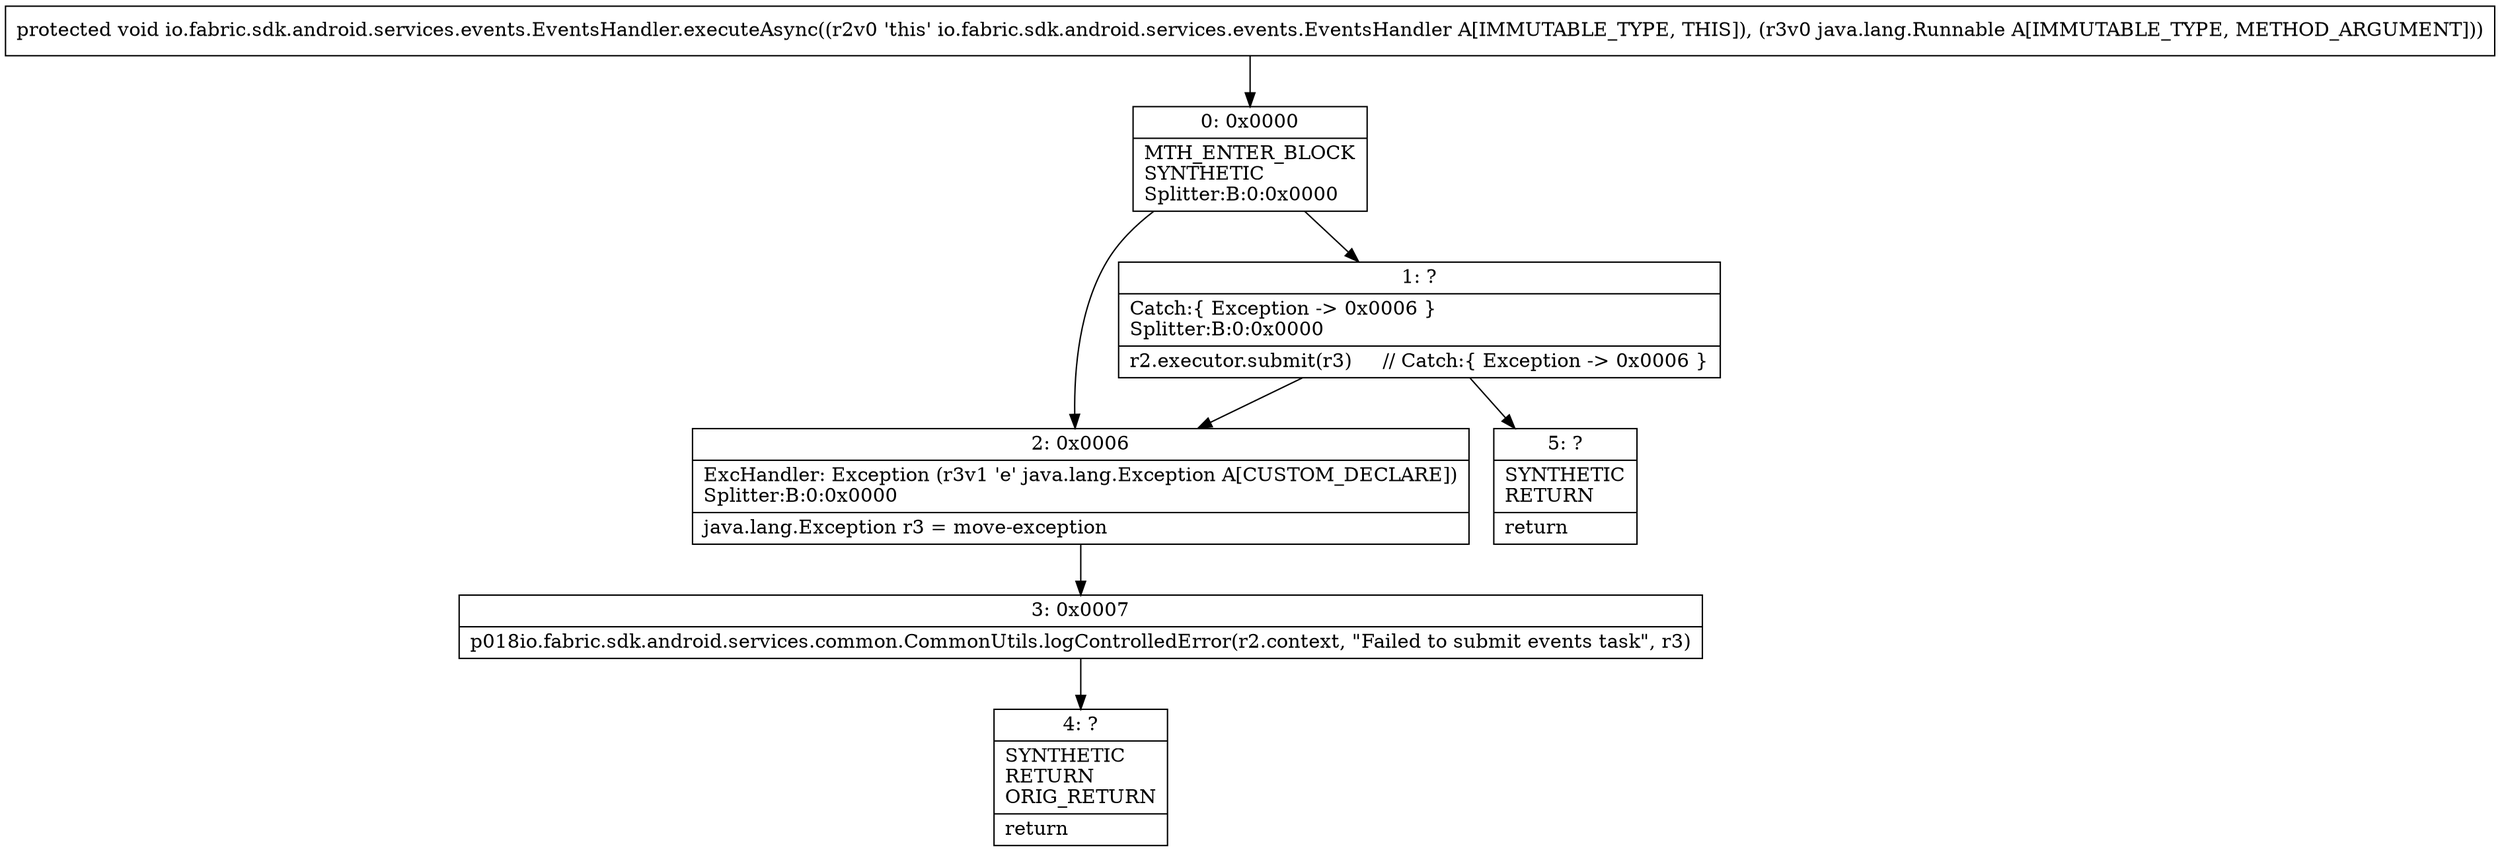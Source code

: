 digraph "CFG forio.fabric.sdk.android.services.events.EventsHandler.executeAsync(Ljava\/lang\/Runnable;)V" {
Node_0 [shape=record,label="{0\:\ 0x0000|MTH_ENTER_BLOCK\lSYNTHETIC\lSplitter:B:0:0x0000\l}"];
Node_1 [shape=record,label="{1\:\ ?|Catch:\{ Exception \-\> 0x0006 \}\lSplitter:B:0:0x0000\l|r2.executor.submit(r3)     \/\/ Catch:\{ Exception \-\> 0x0006 \}\l}"];
Node_2 [shape=record,label="{2\:\ 0x0006|ExcHandler: Exception (r3v1 'e' java.lang.Exception A[CUSTOM_DECLARE])\lSplitter:B:0:0x0000\l|java.lang.Exception r3 = move\-exception\l}"];
Node_3 [shape=record,label="{3\:\ 0x0007|p018io.fabric.sdk.android.services.common.CommonUtils.logControlledError(r2.context, \"Failed to submit events task\", r3)\l}"];
Node_4 [shape=record,label="{4\:\ ?|SYNTHETIC\lRETURN\lORIG_RETURN\l|return\l}"];
Node_5 [shape=record,label="{5\:\ ?|SYNTHETIC\lRETURN\l|return\l}"];
MethodNode[shape=record,label="{protected void io.fabric.sdk.android.services.events.EventsHandler.executeAsync((r2v0 'this' io.fabric.sdk.android.services.events.EventsHandler A[IMMUTABLE_TYPE, THIS]), (r3v0 java.lang.Runnable A[IMMUTABLE_TYPE, METHOD_ARGUMENT])) }"];
MethodNode -> Node_0;
Node_0 -> Node_1;
Node_0 -> Node_2;
Node_1 -> Node_2;
Node_1 -> Node_5;
Node_2 -> Node_3;
Node_3 -> Node_4;
}

